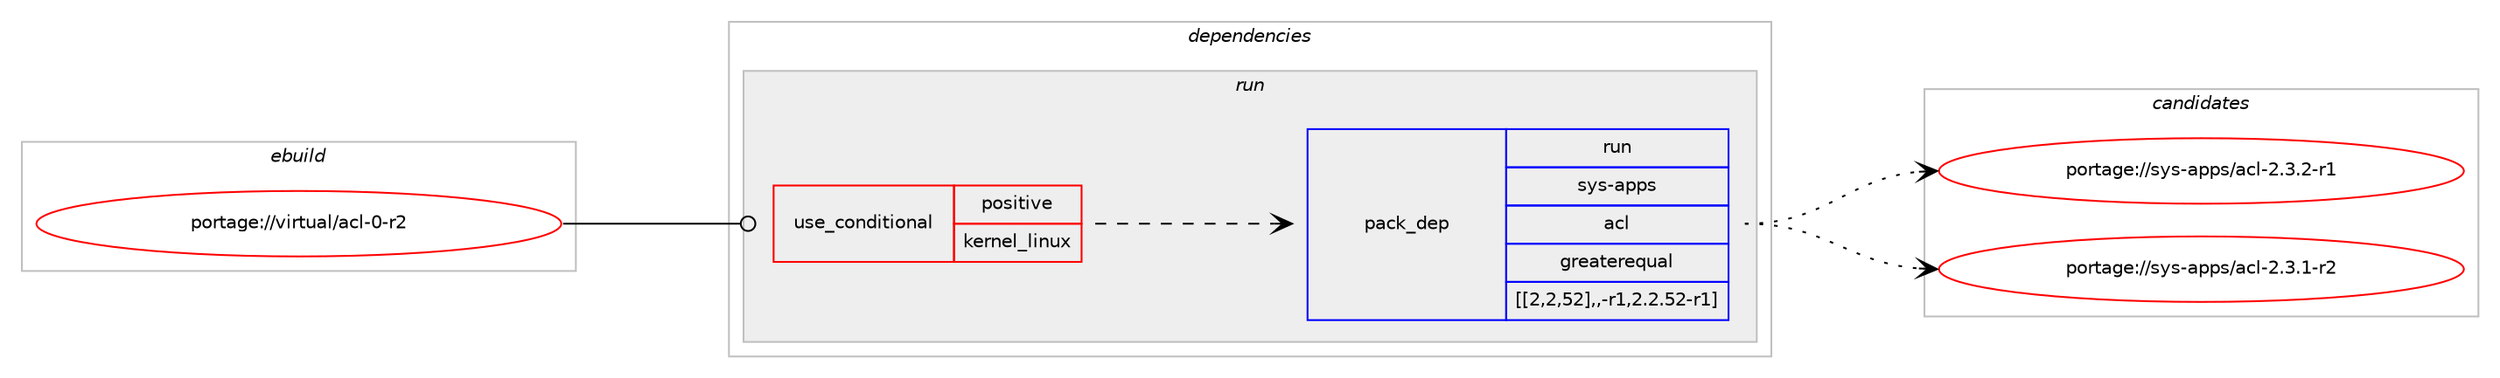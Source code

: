 digraph prolog {

# *************
# Graph options
# *************

newrank=true;
concentrate=true;
compound=true;
graph [rankdir=LR,fontname=Helvetica,fontsize=10,ranksep=1.5];#, ranksep=2.5, nodesep=0.2];
edge  [arrowhead=vee];
node  [fontname=Helvetica,fontsize=10];

# **********
# The ebuild
# **********

subgraph cluster_leftcol {
color=gray;
label=<<i>ebuild</i>>;
id [label="portage://virtual/acl-0-r2", color=red, width=4, href="../virtual/acl-0-r2.svg"];
}

# ****************
# The dependencies
# ****************

subgraph cluster_midcol {
color=gray;
label=<<i>dependencies</i>>;
subgraph cluster_compile {
fillcolor="#eeeeee";
style=filled;
label=<<i>compile</i>>;
}
subgraph cluster_compileandrun {
fillcolor="#eeeeee";
style=filled;
label=<<i>compile and run</i>>;
}
subgraph cluster_run {
fillcolor="#eeeeee";
style=filled;
label=<<i>run</i>>;
subgraph cond4156 {
dependency11955 [label=<<TABLE BORDER="0" CELLBORDER="1" CELLSPACING="0" CELLPADDING="4"><TR><TD ROWSPAN="3" CELLPADDING="10">use_conditional</TD></TR><TR><TD>positive</TD></TR><TR><TD>kernel_linux</TD></TR></TABLE>>, shape=none, color=red];
subgraph pack7763 {
dependency11956 [label=<<TABLE BORDER="0" CELLBORDER="1" CELLSPACING="0" CELLPADDING="4" WIDTH="220"><TR><TD ROWSPAN="6" CELLPADDING="30">pack_dep</TD></TR><TR><TD WIDTH="110">run</TD></TR><TR><TD>sys-apps</TD></TR><TR><TD>acl</TD></TR><TR><TD>greaterequal</TD></TR><TR><TD>[[2,2,52],,-r1,2.2.52-r1]</TD></TR></TABLE>>, shape=none, color=blue];
}
dependency11955:e -> dependency11956:w [weight=20,style="dashed",arrowhead="vee"];
}
id:e -> dependency11955:w [weight=20,style="solid",arrowhead="odot"];
}
}

# **************
# The candidates
# **************

subgraph cluster_choices {
rank=same;
color=gray;
label=<<i>candidates</i>>;

subgraph choice7763 {
color=black;
nodesep=1;
choice11512111545971121121154797991084550465146504511449 [label="portage://sys-apps/acl-2.3.2-r1", color=red, width=4,href="../sys-apps/acl-2.3.2-r1.svg"];
choice11512111545971121121154797991084550465146494511450 [label="portage://sys-apps/acl-2.3.1-r2", color=red, width=4,href="../sys-apps/acl-2.3.1-r2.svg"];
dependency11956:e -> choice11512111545971121121154797991084550465146504511449:w [style=dotted,weight="100"];
dependency11956:e -> choice11512111545971121121154797991084550465146494511450:w [style=dotted,weight="100"];
}
}

}
